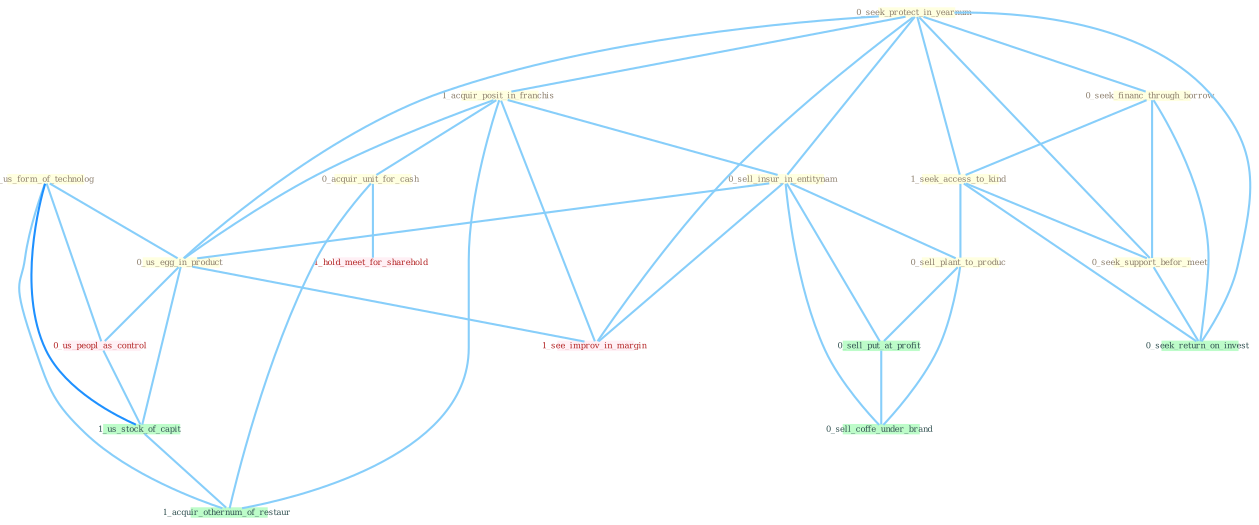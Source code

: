 Graph G{ 
    node
    [shape=polygon,style=filled,width=.5,height=.06,color="#BDFCC9",fixedsize=true,fontsize=4,
    fontcolor="#2f4f4f"];
    {node
    [color="#ffffe0", fontcolor="#8b7d6b"] "0_seek_protect_in_yearnum " "1_acquir_posit_in_franchis " "1_us_form_of_technolog " "0_acquir_unit_for_cash " "0_seek_financ_through_borrow " "0_sell_insur_in_entitynam " "1_seek_access_to_kind " "0_seek_support_befor_meet " "0_us_egg_in_product " "0_sell_plant_to_produc "}
{node [color="#fff0f5", fontcolor="#b22222"] "0_us_peopl_as_control " "1_see_improv_in_margin " "1_hold_meet_for_sharehold "}
edge [color="#B0E2FF"];

	"0_seek_protect_in_yearnum " -- "1_acquir_posit_in_franchis " [w="1", color="#87cefa" ];
	"0_seek_protect_in_yearnum " -- "0_seek_financ_through_borrow " [w="1", color="#87cefa" ];
	"0_seek_protect_in_yearnum " -- "0_sell_insur_in_entitynam " [w="1", color="#87cefa" ];
	"0_seek_protect_in_yearnum " -- "1_seek_access_to_kind " [w="1", color="#87cefa" ];
	"0_seek_protect_in_yearnum " -- "0_seek_support_befor_meet " [w="1", color="#87cefa" ];
	"0_seek_protect_in_yearnum " -- "0_us_egg_in_product " [w="1", color="#87cefa" ];
	"0_seek_protect_in_yearnum " -- "0_seek_return_on_invest " [w="1", color="#87cefa" ];
	"0_seek_protect_in_yearnum " -- "1_see_improv_in_margin " [w="1", color="#87cefa" ];
	"1_acquir_posit_in_franchis " -- "0_acquir_unit_for_cash " [w="1", color="#87cefa" ];
	"1_acquir_posit_in_franchis " -- "0_sell_insur_in_entitynam " [w="1", color="#87cefa" ];
	"1_acquir_posit_in_franchis " -- "0_us_egg_in_product " [w="1", color="#87cefa" ];
	"1_acquir_posit_in_franchis " -- "1_see_improv_in_margin " [w="1", color="#87cefa" ];
	"1_acquir_posit_in_franchis " -- "1_acquir_othernum_of_restaur " [w="1", color="#87cefa" ];
	"1_us_form_of_technolog " -- "0_us_egg_in_product " [w="1", color="#87cefa" ];
	"1_us_form_of_technolog " -- "0_us_peopl_as_control " [w="1", color="#87cefa" ];
	"1_us_form_of_technolog " -- "1_us_stock_of_capit " [w="2", color="#1e90ff" , len=0.8];
	"1_us_form_of_technolog " -- "1_acquir_othernum_of_restaur " [w="1", color="#87cefa" ];
	"0_acquir_unit_for_cash " -- "1_hold_meet_for_sharehold " [w="1", color="#87cefa" ];
	"0_acquir_unit_for_cash " -- "1_acquir_othernum_of_restaur " [w="1", color="#87cefa" ];
	"0_seek_financ_through_borrow " -- "1_seek_access_to_kind " [w="1", color="#87cefa" ];
	"0_seek_financ_through_borrow " -- "0_seek_support_befor_meet " [w="1", color="#87cefa" ];
	"0_seek_financ_through_borrow " -- "0_seek_return_on_invest " [w="1", color="#87cefa" ];
	"0_sell_insur_in_entitynam " -- "0_us_egg_in_product " [w="1", color="#87cefa" ];
	"0_sell_insur_in_entitynam " -- "0_sell_plant_to_produc " [w="1", color="#87cefa" ];
	"0_sell_insur_in_entitynam " -- "0_sell_put_at_profit " [w="1", color="#87cefa" ];
	"0_sell_insur_in_entitynam " -- "1_see_improv_in_margin " [w="1", color="#87cefa" ];
	"0_sell_insur_in_entitynam " -- "0_sell_coffe_under_brand " [w="1", color="#87cefa" ];
	"1_seek_access_to_kind " -- "0_seek_support_befor_meet " [w="1", color="#87cefa" ];
	"1_seek_access_to_kind " -- "0_sell_plant_to_produc " [w="1", color="#87cefa" ];
	"1_seek_access_to_kind " -- "0_seek_return_on_invest " [w="1", color="#87cefa" ];
	"0_seek_support_befor_meet " -- "0_seek_return_on_invest " [w="1", color="#87cefa" ];
	"0_us_egg_in_product " -- "0_us_peopl_as_control " [w="1", color="#87cefa" ];
	"0_us_egg_in_product " -- "1_us_stock_of_capit " [w="1", color="#87cefa" ];
	"0_us_egg_in_product " -- "1_see_improv_in_margin " [w="1", color="#87cefa" ];
	"0_sell_plant_to_produc " -- "0_sell_put_at_profit " [w="1", color="#87cefa" ];
	"0_sell_plant_to_produc " -- "0_sell_coffe_under_brand " [w="1", color="#87cefa" ];
	"0_us_peopl_as_control " -- "1_us_stock_of_capit " [w="1", color="#87cefa" ];
	"0_sell_put_at_profit " -- "0_sell_coffe_under_brand " [w="1", color="#87cefa" ];
	"1_us_stock_of_capit " -- "1_acquir_othernum_of_restaur " [w="1", color="#87cefa" ];
}